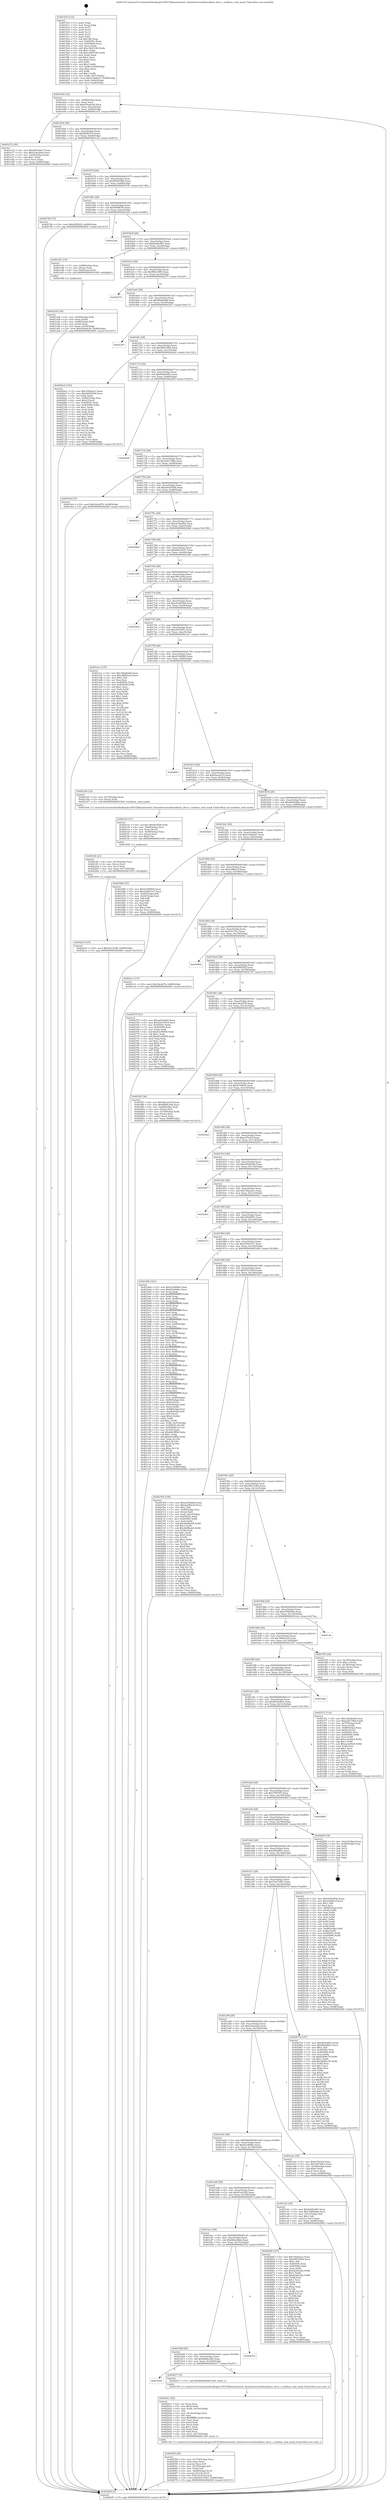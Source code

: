 digraph "0x4015c0" {
  label = "0x4015c0 (/mnt/c/Users/mathe/Desktop/tcc/POCII/binaries/extr_linuxdriversnvdimmdimm_devs.c_nvdimm_cmd_mask_Final-ollvm.out::main(0))"
  labelloc = "t"
  node[shape=record]

  Entry [label="",width=0.3,height=0.3,shape=circle,fillcolor=black,style=filled]
  "0x401634" [label="{
     0x401634 [32]\l
     | [instrs]\l
     &nbsp;&nbsp;0x401634 \<+6\>: mov -0x98(%rbp),%eax\l
     &nbsp;&nbsp;0x40163a \<+2\>: mov %eax,%ecx\l
     &nbsp;&nbsp;0x40163c \<+6\>: sub $0x816eda39,%ecx\l
     &nbsp;&nbsp;0x401642 \<+6\>: mov %eax,-0xac(%rbp)\l
     &nbsp;&nbsp;0x401648 \<+6\>: mov %ecx,-0xb0(%rbp)\l
     &nbsp;&nbsp;0x40164e \<+6\>: je 0000000000401e72 \<main+0x8b2\>\l
  }"]
  "0x401e72" [label="{
     0x401e72 [30]\l
     | [instrs]\l
     &nbsp;&nbsp;0x401e72 \<+5\>: mov $0xb601bb37,%eax\l
     &nbsp;&nbsp;0x401e77 \<+5\>: mov $0x5cde26a0,%ecx\l
     &nbsp;&nbsp;0x401e7c \<+3\>: mov -0x30(%rbp),%edx\l
     &nbsp;&nbsp;0x401e7f \<+3\>: cmp $0x1,%edx\l
     &nbsp;&nbsp;0x401e82 \<+3\>: cmovl %ecx,%eax\l
     &nbsp;&nbsp;0x401e85 \<+6\>: mov %eax,-0x98(%rbp)\l
     &nbsp;&nbsp;0x401e8b \<+5\>: jmp 00000000004029d5 \<main+0x1415\>\l
  }"]
  "0x401654" [label="{
     0x401654 [28]\l
     | [instrs]\l
     &nbsp;&nbsp;0x401654 \<+5\>: jmp 0000000000401659 \<main+0x99\>\l
     &nbsp;&nbsp;0x401659 \<+6\>: mov -0xac(%rbp),%eax\l
     &nbsp;&nbsp;0x40165f \<+5\>: sub $0x82983fc0,%eax\l
     &nbsp;&nbsp;0x401664 \<+6\>: mov %eax,-0xb4(%rbp)\l
     &nbsp;&nbsp;0x40166a \<+6\>: je 0000000000401e32 \<main+0x872\>\l
  }"]
  Exit [label="",width=0.3,height=0.3,shape=circle,fillcolor=black,style=filled,peripheries=2]
  "0x401e32" [label="{
     0x401e32\l
  }", style=dashed]
  "0x401670" [label="{
     0x401670 [28]\l
     | [instrs]\l
     &nbsp;&nbsp;0x401670 \<+5\>: jmp 0000000000401675 \<main+0xb5\>\l
     &nbsp;&nbsp;0x401675 \<+6\>: mov -0xac(%rbp),%eax\l
     &nbsp;&nbsp;0x40167b \<+5\>: sub $0x846f3008,%eax\l
     &nbsp;&nbsp;0x401680 \<+6\>: mov %eax,-0xb8(%rbp)\l
     &nbsp;&nbsp;0x401686 \<+6\>: je 0000000000402746 \<main+0x1186\>\l
  }"]
  "0x402210" [label="{
     0x402210 [15]\l
     | [instrs]\l
     &nbsp;&nbsp;0x402210 \<+10\>: movl $0x63a163f0,-0x98(%rbp)\l
     &nbsp;&nbsp;0x40221a \<+5\>: jmp 00000000004029d5 \<main+0x1415\>\l
  }"]
  "0x402746" [label="{
     0x402746 [15]\l
     | [instrs]\l
     &nbsp;&nbsp;0x402746 \<+10\>: movl $0x28852f2,-0x98(%rbp)\l
     &nbsp;&nbsp;0x402750 \<+5\>: jmp 00000000004029d5 \<main+0x1415\>\l
  }"]
  "0x40168c" [label="{
     0x40168c [28]\l
     | [instrs]\l
     &nbsp;&nbsp;0x40168c \<+5\>: jmp 0000000000401691 \<main+0xd1\>\l
     &nbsp;&nbsp;0x401691 \<+6\>: mov -0xac(%rbp),%eax\l
     &nbsp;&nbsp;0x401697 \<+5\>: sub $0x85f987f0,%eax\l
     &nbsp;&nbsp;0x40169c \<+6\>: mov %eax,-0xbc(%rbp)\l
     &nbsp;&nbsp;0x4016a2 \<+6\>: je 000000000040234d \<main+0xd8d\>\l
  }"]
  "0x4021fb" [label="{
     0x4021fb [21]\l
     | [instrs]\l
     &nbsp;&nbsp;0x4021fb \<+4\>: mov -0x70(%rbp),%rcx\l
     &nbsp;&nbsp;0x4021ff \<+3\>: mov (%rcx),%rcx\l
     &nbsp;&nbsp;0x402202 \<+3\>: mov %rcx,%rdi\l
     &nbsp;&nbsp;0x402205 \<+6\>: mov %eax,-0x174(%rbp)\l
     &nbsp;&nbsp;0x40220b \<+5\>: call 0000000000401030 \<free@plt\>\l
     | [calls]\l
     &nbsp;&nbsp;0x401030 \{1\} (unknown)\l
  }"]
  "0x40234d" [label="{
     0x40234d\l
  }", style=dashed]
  "0x4016a8" [label="{
     0x4016a8 [28]\l
     | [instrs]\l
     &nbsp;&nbsp;0x4016a8 \<+5\>: jmp 00000000004016ad \<main+0xed\>\l
     &nbsp;&nbsp;0x4016ad \<+6\>: mov -0xac(%rbp),%eax\l
     &nbsp;&nbsp;0x4016b3 \<+5\>: sub $0x8eb8cd83,%eax\l
     &nbsp;&nbsp;0x4016b8 \<+6\>: mov %eax,-0xc0(%rbp)\l
     &nbsp;&nbsp;0x4016be \<+6\>: je 0000000000401e41 \<main+0x881\>\l
  }"]
  "0x4021dc" [label="{
     0x4021dc [31]\l
     | [instrs]\l
     &nbsp;&nbsp;0x4021dc \<+10\>: movabs $0x4030d6,%rdi\l
     &nbsp;&nbsp;0x4021e6 \<+4\>: mov -0x60(%rbp),%rcx\l
     &nbsp;&nbsp;0x4021ea \<+3\>: mov %rax,(%rcx)\l
     &nbsp;&nbsp;0x4021ed \<+4\>: mov -0x60(%rbp),%rax\l
     &nbsp;&nbsp;0x4021f1 \<+3\>: mov (%rax),%rsi\l
     &nbsp;&nbsp;0x4021f4 \<+2\>: mov $0x0,%al\l
     &nbsp;&nbsp;0x4021f6 \<+5\>: call 0000000000401040 \<printf@plt\>\l
     | [calls]\l
     &nbsp;&nbsp;0x401040 \{1\} (unknown)\l
  }"]
  "0x401e41" [label="{
     0x401e41 [19]\l
     | [instrs]\l
     &nbsp;&nbsp;0x401e41 \<+7\>: mov -0x88(%rbp),%rax\l
     &nbsp;&nbsp;0x401e48 \<+3\>: mov (%rax),%rax\l
     &nbsp;&nbsp;0x401e4b \<+4\>: mov 0x8(%rax),%rdi\l
     &nbsp;&nbsp;0x401e4f \<+5\>: call 0000000000401060 \<atoi@plt\>\l
     | [calls]\l
     &nbsp;&nbsp;0x401060 \{1\} (unknown)\l
  }"]
  "0x4016c4" [label="{
     0x4016c4 [28]\l
     | [instrs]\l
     &nbsp;&nbsp;0x4016c4 \<+5\>: jmp 00000000004016c9 \<main+0x109\>\l
     &nbsp;&nbsp;0x4016c9 \<+6\>: mov -0xac(%rbp),%eax\l
     &nbsp;&nbsp;0x4016cf \<+5\>: sub $0x8f8e1080,%eax\l
     &nbsp;&nbsp;0x4016d4 \<+6\>: mov %eax,-0xc4(%rbp)\l
     &nbsp;&nbsp;0x4016da \<+6\>: je 0000000000402275 \<main+0xcb5\>\l
  }"]
  "0x402050" [label="{
     0x402050 [45]\l
     | [instrs]\l
     &nbsp;&nbsp;0x402050 \<+6\>: mov -0x170(%rbp),%ecx\l
     &nbsp;&nbsp;0x402056 \<+3\>: imul %eax,%ecx\l
     &nbsp;&nbsp;0x402059 \<+3\>: movslq %ecx,%r8\l
     &nbsp;&nbsp;0x40205c \<+4\>: mov -0x70(%rbp),%r9\l
     &nbsp;&nbsp;0x402060 \<+3\>: mov (%r9),%r9\l
     &nbsp;&nbsp;0x402063 \<+4\>: mov -0x68(%rbp),%r10\l
     &nbsp;&nbsp;0x402067 \<+3\>: movslq (%r10),%r10\l
     &nbsp;&nbsp;0x40206a \<+4\>: mov %r8,(%r9,%r10,8)\l
     &nbsp;&nbsp;0x40206e \<+10\>: movl $0x5a4739b7,-0x98(%rbp)\l
     &nbsp;&nbsp;0x402078 \<+5\>: jmp 00000000004029d5 \<main+0x1415\>\l
  }"]
  "0x402275" [label="{
     0x402275\l
  }", style=dashed]
  "0x4016e0" [label="{
     0x4016e0 [28]\l
     | [instrs]\l
     &nbsp;&nbsp;0x4016e0 \<+5\>: jmp 00000000004016e5 \<main+0x125\>\l
     &nbsp;&nbsp;0x4016e5 \<+6\>: mov -0xac(%rbp),%eax\l
     &nbsp;&nbsp;0x4016eb \<+5\>: sub $0x96da8eb8,%eax\l
     &nbsp;&nbsp;0x4016f0 \<+6\>: mov %eax,-0xc8(%rbp)\l
     &nbsp;&nbsp;0x4016f6 \<+6\>: je 00000000004023d7 \<main+0xe17\>\l
  }"]
  "0x40201c" [label="{
     0x40201c [52]\l
     | [instrs]\l
     &nbsp;&nbsp;0x40201c \<+2\>: xor %ecx,%ecx\l
     &nbsp;&nbsp;0x40201e \<+5\>: mov $0x2,%edx\l
     &nbsp;&nbsp;0x402023 \<+6\>: mov %edx,-0x16c(%rbp)\l
     &nbsp;&nbsp;0x402029 \<+1\>: cltd\l
     &nbsp;&nbsp;0x40202a \<+6\>: mov -0x16c(%rbp),%esi\l
     &nbsp;&nbsp;0x402030 \<+2\>: idiv %esi\l
     &nbsp;&nbsp;0x402032 \<+6\>: imul $0xfffffffe,%edx,%edx\l
     &nbsp;&nbsp;0x402038 \<+2\>: mov %ecx,%edi\l
     &nbsp;&nbsp;0x40203a \<+2\>: sub %edx,%edi\l
     &nbsp;&nbsp;0x40203c \<+2\>: mov %ecx,%edx\l
     &nbsp;&nbsp;0x40203e \<+3\>: sub $0x1,%edx\l
     &nbsp;&nbsp;0x402041 \<+2\>: add %edx,%edi\l
     &nbsp;&nbsp;0x402043 \<+2\>: sub %edi,%ecx\l
     &nbsp;&nbsp;0x402045 \<+6\>: mov %ecx,-0x170(%rbp)\l
     &nbsp;&nbsp;0x40204b \<+5\>: call 0000000000401160 \<next_i\>\l
     | [calls]\l
     &nbsp;&nbsp;0x401160 \{1\} (/mnt/c/Users/mathe/Desktop/tcc/POCII/binaries/extr_linuxdriversnvdimmdimm_devs.c_nvdimm_cmd_mask_Final-ollvm.out::next_i)\l
  }"]
  "0x4023d7" [label="{
     0x4023d7\l
  }", style=dashed]
  "0x4016fc" [label="{
     0x4016fc [28]\l
     | [instrs]\l
     &nbsp;&nbsp;0x4016fc \<+5\>: jmp 0000000000401701 \<main+0x141\>\l
     &nbsp;&nbsp;0x401701 \<+6\>: mov -0xac(%rbp),%eax\l
     &nbsp;&nbsp;0x401707 \<+5\>: sub $0x99f318b9,%eax\l
     &nbsp;&nbsp;0x40170c \<+6\>: mov %eax,-0xcc(%rbp)\l
     &nbsp;&nbsp;0x401712 \<+6\>: je 00000000004026e2 \<main+0x1122\>\l
  }"]
  "0x401b24" [label="{
     0x401b24\l
  }", style=dashed]
  "0x4026e2" [label="{
     0x4026e2 [100]\l
     | [instrs]\l
     &nbsp;&nbsp;0x4026e2 \<+5\>: mov $0x1942eac3,%eax\l
     &nbsp;&nbsp;0x4026e7 \<+5\>: mov $0x846f3008,%ecx\l
     &nbsp;&nbsp;0x4026ec \<+2\>: xor %edx,%edx\l
     &nbsp;&nbsp;0x4026ee \<+7\>: mov -0x90(%rbp),%rsi\l
     &nbsp;&nbsp;0x4026f5 \<+6\>: movl $0x0,(%rsi)\l
     &nbsp;&nbsp;0x4026fb \<+7\>: mov 0x40505c,%edi\l
     &nbsp;&nbsp;0x402702 \<+8\>: mov 0x405060,%r8d\l
     &nbsp;&nbsp;0x40270a \<+3\>: sub $0x1,%edx\l
     &nbsp;&nbsp;0x40270d \<+3\>: mov %edi,%r9d\l
     &nbsp;&nbsp;0x402710 \<+3\>: add %edx,%r9d\l
     &nbsp;&nbsp;0x402713 \<+4\>: imul %r9d,%edi\l
     &nbsp;&nbsp;0x402717 \<+3\>: and $0x1,%edi\l
     &nbsp;&nbsp;0x40271a \<+3\>: cmp $0x0,%edi\l
     &nbsp;&nbsp;0x40271d \<+4\>: sete %r10b\l
     &nbsp;&nbsp;0x402721 \<+4\>: cmp $0xa,%r8d\l
     &nbsp;&nbsp;0x402725 \<+4\>: setl %r11b\l
     &nbsp;&nbsp;0x402729 \<+3\>: mov %r10b,%bl\l
     &nbsp;&nbsp;0x40272c \<+3\>: and %r11b,%bl\l
     &nbsp;&nbsp;0x40272f \<+3\>: xor %r11b,%r10b\l
     &nbsp;&nbsp;0x402732 \<+3\>: or %r10b,%bl\l
     &nbsp;&nbsp;0x402735 \<+3\>: test $0x1,%bl\l
     &nbsp;&nbsp;0x402738 \<+3\>: cmovne %ecx,%eax\l
     &nbsp;&nbsp;0x40273b \<+6\>: mov %eax,-0x98(%rbp)\l
     &nbsp;&nbsp;0x402741 \<+5\>: jmp 00000000004029d5 \<main+0x1415\>\l
  }"]
  "0x401718" [label="{
     0x401718 [28]\l
     | [instrs]\l
     &nbsp;&nbsp;0x401718 \<+5\>: jmp 000000000040171d \<main+0x15d\>\l
     &nbsp;&nbsp;0x40171d \<+6\>: mov -0xac(%rbp),%eax\l
     &nbsp;&nbsp;0x401723 \<+5\>: sub $0x9ba0e99c,%eax\l
     &nbsp;&nbsp;0x401728 \<+6\>: mov %eax,-0xd0(%rbp)\l
     &nbsp;&nbsp;0x40172e \<+6\>: je 00000000004024f4 \<main+0xf34\>\l
  }"]
  "0x402017" [label="{
     0x402017 [5]\l
     | [instrs]\l
     &nbsp;&nbsp;0x402017 \<+5\>: call 0000000000401160 \<next_i\>\l
     | [calls]\l
     &nbsp;&nbsp;0x401160 \{1\} (/mnt/c/Users/mathe/Desktop/tcc/POCII/binaries/extr_linuxdriversnvdimmdimm_devs.c_nvdimm_cmd_mask_Final-ollvm.out::next_i)\l
  }"]
  "0x4024f4" [label="{
     0x4024f4\l
  }", style=dashed]
  "0x401734" [label="{
     0x401734 [28]\l
     | [instrs]\l
     &nbsp;&nbsp;0x401734 \<+5\>: jmp 0000000000401739 \<main+0x179\>\l
     &nbsp;&nbsp;0x401739 \<+6\>: mov -0xac(%rbp),%eax\l
     &nbsp;&nbsp;0x40173f \<+5\>: sub $0xa26179bb,%eax\l
     &nbsp;&nbsp;0x401744 \<+6\>: mov %eax,-0xd4(%rbp)\l
     &nbsp;&nbsp;0x40174a \<+6\>: je 0000000000401fe4 \<main+0xa24\>\l
  }"]
  "0x401b08" [label="{
     0x401b08 [28]\l
     | [instrs]\l
     &nbsp;&nbsp;0x401b08 \<+5\>: jmp 0000000000401b0d \<main+0x54d\>\l
     &nbsp;&nbsp;0x401b0d \<+6\>: mov -0xac(%rbp),%eax\l
     &nbsp;&nbsp;0x401b13 \<+5\>: sub $0x68d6c2dd,%eax\l
     &nbsp;&nbsp;0x401b18 \<+6\>: mov %eax,-0x160(%rbp)\l
     &nbsp;&nbsp;0x401b1e \<+6\>: je 0000000000402017 \<main+0xa57\>\l
  }"]
  "0x401fe4" [label="{
     0x401fe4 [15]\l
     | [instrs]\l
     &nbsp;&nbsp;0x401fe4 \<+10\>: movl $0x3de2d7b,-0x98(%rbp)\l
     &nbsp;&nbsp;0x401fee \<+5\>: jmp 00000000004029d5 \<main+0x1415\>\l
  }"]
  "0x401750" [label="{
     0x401750 [28]\l
     | [instrs]\l
     &nbsp;&nbsp;0x401750 \<+5\>: jmp 0000000000401755 \<main+0x195\>\l
     &nbsp;&nbsp;0x401755 \<+6\>: mov -0xac(%rbp),%eax\l
     &nbsp;&nbsp;0x40175b \<+5\>: sub $0xa4d455b8,%eax\l
     &nbsp;&nbsp;0x401760 \<+6\>: mov %eax,-0xd8(%rbp)\l
     &nbsp;&nbsp;0x401766 \<+6\>: je 000000000040221f \<main+0xc5f\>\l
  }"]
  "0x402552" [label="{
     0x402552\l
  }", style=dashed]
  "0x40221f" [label="{
     0x40221f\l
  }", style=dashed]
  "0x40176c" [label="{
     0x40176c [28]\l
     | [instrs]\l
     &nbsp;&nbsp;0x40176c \<+5\>: jmp 0000000000401771 \<main+0x1b1\>\l
     &nbsp;&nbsp;0x401771 \<+6\>: mov -0xac(%rbp),%eax\l
     &nbsp;&nbsp;0x401777 \<+5\>: sub $0xae54a66d,%eax\l
     &nbsp;&nbsp;0x40177c \<+6\>: mov %eax,-0xdc(%rbp)\l
     &nbsp;&nbsp;0x401782 \<+6\>: je 00000000004029bd \<main+0x13fd\>\l
  }"]
  "0x401aec" [label="{
     0x401aec [28]\l
     | [instrs]\l
     &nbsp;&nbsp;0x401aec \<+5\>: jmp 0000000000401af1 \<main+0x531\>\l
     &nbsp;&nbsp;0x401af1 \<+6\>: mov -0xac(%rbp),%eax\l
     &nbsp;&nbsp;0x401af7 \<+5\>: sub $0x66be49ad,%eax\l
     &nbsp;&nbsp;0x401afc \<+6\>: mov %eax,-0x15c(%rbp)\l
     &nbsp;&nbsp;0x401b02 \<+6\>: je 0000000000402552 \<main+0xf92\>\l
  }"]
  "0x4029bd" [label="{
     0x4029bd\l
  }", style=dashed]
  "0x401788" [label="{
     0x401788 [28]\l
     | [instrs]\l
     &nbsp;&nbsp;0x401788 \<+5\>: jmp 000000000040178d \<main+0x1cd\>\l
     &nbsp;&nbsp;0x40178d \<+6\>: mov -0xac(%rbp),%eax\l
     &nbsp;&nbsp;0x401793 \<+5\>: sub $0xb601bb37,%eax\l
     &nbsp;&nbsp;0x401798 \<+6\>: mov %eax,-0xe0(%rbp)\l
     &nbsp;&nbsp;0x40179e \<+6\>: je 0000000000401e90 \<main+0x8d0\>\l
  }"]
  "0x40264f" [label="{
     0x40264f [147]\l
     | [instrs]\l
     &nbsp;&nbsp;0x40264f \<+5\>: mov $0x1942eac3,%eax\l
     &nbsp;&nbsp;0x402654 \<+5\>: mov $0x99f318b9,%ecx\l
     &nbsp;&nbsp;0x402659 \<+2\>: mov $0x1,%dl\l
     &nbsp;&nbsp;0x40265b \<+7\>: mov 0x40505c,%esi\l
     &nbsp;&nbsp;0x402662 \<+7\>: mov 0x405060,%edi\l
     &nbsp;&nbsp;0x402669 \<+3\>: mov %esi,%r8d\l
     &nbsp;&nbsp;0x40266c \<+7\>: add $0xb228a3be,%r8d\l
     &nbsp;&nbsp;0x402673 \<+4\>: sub $0x1,%r8d\l
     &nbsp;&nbsp;0x402677 \<+7\>: sub $0xb228a3be,%r8d\l
     &nbsp;&nbsp;0x40267e \<+4\>: imul %r8d,%esi\l
     &nbsp;&nbsp;0x402682 \<+3\>: and $0x1,%esi\l
     &nbsp;&nbsp;0x402685 \<+3\>: cmp $0x0,%esi\l
     &nbsp;&nbsp;0x402688 \<+4\>: sete %r9b\l
     &nbsp;&nbsp;0x40268c \<+3\>: cmp $0xa,%edi\l
     &nbsp;&nbsp;0x40268f \<+4\>: setl %r10b\l
     &nbsp;&nbsp;0x402693 \<+3\>: mov %r9b,%r11b\l
     &nbsp;&nbsp;0x402696 \<+4\>: xor $0xff,%r11b\l
     &nbsp;&nbsp;0x40269a \<+3\>: mov %r10b,%bl\l
     &nbsp;&nbsp;0x40269d \<+3\>: xor $0xff,%bl\l
     &nbsp;&nbsp;0x4026a0 \<+3\>: xor $0x0,%dl\l
     &nbsp;&nbsp;0x4026a3 \<+3\>: mov %r11b,%r14b\l
     &nbsp;&nbsp;0x4026a6 \<+4\>: and $0x0,%r14b\l
     &nbsp;&nbsp;0x4026aa \<+3\>: and %dl,%r9b\l
     &nbsp;&nbsp;0x4026ad \<+3\>: mov %bl,%r15b\l
     &nbsp;&nbsp;0x4026b0 \<+4\>: and $0x0,%r15b\l
     &nbsp;&nbsp;0x4026b4 \<+3\>: and %dl,%r10b\l
     &nbsp;&nbsp;0x4026b7 \<+3\>: or %r9b,%r14b\l
     &nbsp;&nbsp;0x4026ba \<+3\>: or %r10b,%r15b\l
     &nbsp;&nbsp;0x4026bd \<+3\>: xor %r15b,%r14b\l
     &nbsp;&nbsp;0x4026c0 \<+3\>: or %bl,%r11b\l
     &nbsp;&nbsp;0x4026c3 \<+4\>: xor $0xff,%r11b\l
     &nbsp;&nbsp;0x4026c7 \<+3\>: or $0x0,%dl\l
     &nbsp;&nbsp;0x4026ca \<+3\>: and %dl,%r11b\l
     &nbsp;&nbsp;0x4026cd \<+3\>: or %r11b,%r14b\l
     &nbsp;&nbsp;0x4026d0 \<+4\>: test $0x1,%r14b\l
     &nbsp;&nbsp;0x4026d4 \<+3\>: cmovne %ecx,%eax\l
     &nbsp;&nbsp;0x4026d7 \<+6\>: mov %eax,-0x98(%rbp)\l
     &nbsp;&nbsp;0x4026dd \<+5\>: jmp 00000000004029d5 \<main+0x1415\>\l
  }"]
  "0x401e90" [label="{
     0x401e90\l
  }", style=dashed]
  "0x4017a4" [label="{
     0x4017a4 [28]\l
     | [instrs]\l
     &nbsp;&nbsp;0x4017a4 \<+5\>: jmp 00000000004017a9 \<main+0x1e9\>\l
     &nbsp;&nbsp;0x4017a9 \<+6\>: mov -0xac(%rbp),%eax\l
     &nbsp;&nbsp;0x4017af \<+5\>: sub $0xc9912e9a,%eax\l
     &nbsp;&nbsp;0x4017b4 \<+6\>: mov %eax,-0xe4(%rbp)\l
     &nbsp;&nbsp;0x4017ba \<+6\>: je 000000000040233e \<main+0xd7e\>\l
  }"]
  "0x401f72" [label="{
     0x401f72 [114]\l
     | [instrs]\l
     &nbsp;&nbsp;0x401f72 \<+5\>: mov $0x1822be66,%ecx\l
     &nbsp;&nbsp;0x401f77 \<+5\>: mov $0xa26179bb,%edx\l
     &nbsp;&nbsp;0x401f7c \<+4\>: mov -0x70(%rbp),%rdi\l
     &nbsp;&nbsp;0x401f80 \<+3\>: mov %rax,(%rdi)\l
     &nbsp;&nbsp;0x401f83 \<+4\>: mov -0x68(%rbp),%rax\l
     &nbsp;&nbsp;0x401f87 \<+6\>: movl $0x0,(%rax)\l
     &nbsp;&nbsp;0x401f8d \<+7\>: mov 0x40505c,%esi\l
     &nbsp;&nbsp;0x401f94 \<+8\>: mov 0x405060,%r8d\l
     &nbsp;&nbsp;0x401f9c \<+3\>: mov %esi,%r9d\l
     &nbsp;&nbsp;0x401f9f \<+7\>: add $0xea3a56e9,%r9d\l
     &nbsp;&nbsp;0x401fa6 \<+4\>: sub $0x1,%r9d\l
     &nbsp;&nbsp;0x401faa \<+7\>: sub $0xea3a56e9,%r9d\l
     &nbsp;&nbsp;0x401fb1 \<+4\>: imul %r9d,%esi\l
     &nbsp;&nbsp;0x401fb5 \<+3\>: and $0x1,%esi\l
     &nbsp;&nbsp;0x401fb8 \<+3\>: cmp $0x0,%esi\l
     &nbsp;&nbsp;0x401fbb \<+4\>: sete %r10b\l
     &nbsp;&nbsp;0x401fbf \<+4\>: cmp $0xa,%r8d\l
     &nbsp;&nbsp;0x401fc3 \<+4\>: setl %r11b\l
     &nbsp;&nbsp;0x401fc7 \<+3\>: mov %r10b,%bl\l
     &nbsp;&nbsp;0x401fca \<+3\>: and %r11b,%bl\l
     &nbsp;&nbsp;0x401fcd \<+3\>: xor %r11b,%r10b\l
     &nbsp;&nbsp;0x401fd0 \<+3\>: or %r10b,%bl\l
     &nbsp;&nbsp;0x401fd3 \<+3\>: test $0x1,%bl\l
     &nbsp;&nbsp;0x401fd6 \<+3\>: cmovne %edx,%ecx\l
     &nbsp;&nbsp;0x401fd9 \<+6\>: mov %ecx,-0x98(%rbp)\l
     &nbsp;&nbsp;0x401fdf \<+5\>: jmp 00000000004029d5 \<main+0x1415\>\l
  }"]
  "0x40233e" [label="{
     0x40233e\l
  }", style=dashed]
  "0x4017c0" [label="{
     0x4017c0 [28]\l
     | [instrs]\l
     &nbsp;&nbsp;0x4017c0 \<+5\>: jmp 00000000004017c5 \<main+0x205\>\l
     &nbsp;&nbsp;0x4017c5 \<+6\>: mov -0xac(%rbp),%eax\l
     &nbsp;&nbsp;0x4017cb \<+5\>: sub $0xcb2dd56d,%eax\l
     &nbsp;&nbsp;0x4017d0 \<+6\>: mov %eax,-0xe8(%rbp)\l
     &nbsp;&nbsp;0x4017d6 \<+6\>: je 000000000040246a \<main+0xeaa\>\l
  }"]
  "0x401e54" [label="{
     0x401e54 [30]\l
     | [instrs]\l
     &nbsp;&nbsp;0x401e54 \<+4\>: mov -0x80(%rbp),%rdi\l
     &nbsp;&nbsp;0x401e58 \<+2\>: mov %eax,(%rdi)\l
     &nbsp;&nbsp;0x401e5a \<+4\>: mov -0x80(%rbp),%rdi\l
     &nbsp;&nbsp;0x401e5e \<+2\>: mov (%rdi),%eax\l
     &nbsp;&nbsp;0x401e60 \<+3\>: mov %eax,-0x30(%rbp)\l
     &nbsp;&nbsp;0x401e63 \<+10\>: movl $0x816eda39,-0x98(%rbp)\l
     &nbsp;&nbsp;0x401e6d \<+5\>: jmp 00000000004029d5 \<main+0x1415\>\l
  }"]
  "0x40246a" [label="{
     0x40246a\l
  }", style=dashed]
  "0x4017dc" [label="{
     0x4017dc [28]\l
     | [instrs]\l
     &nbsp;&nbsp;0x4017dc \<+5\>: jmp 00000000004017e1 \<main+0x221\>\l
     &nbsp;&nbsp;0x4017e1 \<+6\>: mov -0xac(%rbp),%eax\l
     &nbsp;&nbsp;0x4017e7 \<+5\>: sub $0xcfd72601,%eax\l
     &nbsp;&nbsp;0x4017ec \<+6\>: mov %eax,-0xec(%rbp)\l
     &nbsp;&nbsp;0x4017f2 \<+6\>: je 0000000000401ecc \<main+0x90c\>\l
  }"]
  "0x401ad0" [label="{
     0x401ad0 [28]\l
     | [instrs]\l
     &nbsp;&nbsp;0x401ad0 \<+5\>: jmp 0000000000401ad5 \<main+0x515\>\l
     &nbsp;&nbsp;0x401ad5 \<+6\>: mov -0xac(%rbp),%eax\l
     &nbsp;&nbsp;0x401adb \<+5\>: sub $0x63a163f0,%eax\l
     &nbsp;&nbsp;0x401ae0 \<+6\>: mov %eax,-0x158(%rbp)\l
     &nbsp;&nbsp;0x401ae6 \<+6\>: je 000000000040264f \<main+0x108f\>\l
  }"]
  "0x401ecc" [label="{
     0x401ecc [137]\l
     | [instrs]\l
     &nbsp;&nbsp;0x401ecc \<+5\>: mov $0x1822be66,%eax\l
     &nbsp;&nbsp;0x401ed1 \<+5\>: mov $0x3d8d3ce4,%ecx\l
     &nbsp;&nbsp;0x401ed6 \<+2\>: mov $0x1,%dl\l
     &nbsp;&nbsp;0x401ed8 \<+2\>: xor %esi,%esi\l
     &nbsp;&nbsp;0x401eda \<+7\>: mov 0x40505c,%edi\l
     &nbsp;&nbsp;0x401ee1 \<+8\>: mov 0x405060,%r8d\l
     &nbsp;&nbsp;0x401ee9 \<+3\>: sub $0x1,%esi\l
     &nbsp;&nbsp;0x401eec \<+3\>: mov %edi,%r9d\l
     &nbsp;&nbsp;0x401eef \<+3\>: add %esi,%r9d\l
     &nbsp;&nbsp;0x401ef2 \<+4\>: imul %r9d,%edi\l
     &nbsp;&nbsp;0x401ef6 \<+3\>: and $0x1,%edi\l
     &nbsp;&nbsp;0x401ef9 \<+3\>: cmp $0x0,%edi\l
     &nbsp;&nbsp;0x401efc \<+4\>: sete %r10b\l
     &nbsp;&nbsp;0x401f00 \<+4\>: cmp $0xa,%r8d\l
     &nbsp;&nbsp;0x401f04 \<+4\>: setl %r11b\l
     &nbsp;&nbsp;0x401f08 \<+3\>: mov %r10b,%bl\l
     &nbsp;&nbsp;0x401f0b \<+3\>: xor $0xff,%bl\l
     &nbsp;&nbsp;0x401f0e \<+3\>: mov %r11b,%r14b\l
     &nbsp;&nbsp;0x401f11 \<+4\>: xor $0xff,%r14b\l
     &nbsp;&nbsp;0x401f15 \<+3\>: xor $0x0,%dl\l
     &nbsp;&nbsp;0x401f18 \<+3\>: mov %bl,%r15b\l
     &nbsp;&nbsp;0x401f1b \<+4\>: and $0x0,%r15b\l
     &nbsp;&nbsp;0x401f1f \<+3\>: and %dl,%r10b\l
     &nbsp;&nbsp;0x401f22 \<+3\>: mov %r14b,%r12b\l
     &nbsp;&nbsp;0x401f25 \<+4\>: and $0x0,%r12b\l
     &nbsp;&nbsp;0x401f29 \<+3\>: and %dl,%r11b\l
     &nbsp;&nbsp;0x401f2c \<+3\>: or %r10b,%r15b\l
     &nbsp;&nbsp;0x401f2f \<+3\>: or %r11b,%r12b\l
     &nbsp;&nbsp;0x401f32 \<+3\>: xor %r12b,%r15b\l
     &nbsp;&nbsp;0x401f35 \<+3\>: or %r14b,%bl\l
     &nbsp;&nbsp;0x401f38 \<+3\>: xor $0xff,%bl\l
     &nbsp;&nbsp;0x401f3b \<+3\>: or $0x0,%dl\l
     &nbsp;&nbsp;0x401f3e \<+2\>: and %dl,%bl\l
     &nbsp;&nbsp;0x401f40 \<+3\>: or %bl,%r15b\l
     &nbsp;&nbsp;0x401f43 \<+4\>: test $0x1,%r15b\l
     &nbsp;&nbsp;0x401f47 \<+3\>: cmovne %ecx,%eax\l
     &nbsp;&nbsp;0x401f4a \<+6\>: mov %eax,-0x98(%rbp)\l
     &nbsp;&nbsp;0x401f50 \<+5\>: jmp 00000000004029d5 \<main+0x1415\>\l
  }"]
  "0x4017f8" [label="{
     0x4017f8 [28]\l
     | [instrs]\l
     &nbsp;&nbsp;0x4017f8 \<+5\>: jmp 00000000004017fd \<main+0x23d\>\l
     &nbsp;&nbsp;0x4017fd \<+6\>: mov -0xac(%rbp),%eax\l
     &nbsp;&nbsp;0x401803 \<+5\>: sub $0xd148f406,%eax\l
     &nbsp;&nbsp;0x401808 \<+6\>: mov %eax,-0xf0(%rbp)\l
     &nbsp;&nbsp;0x40180e \<+6\>: je 0000000000402861 \<main+0x12a1\>\l
  }"]
  "0x401cdc" [label="{
     0x401cdc [30]\l
     | [instrs]\l
     &nbsp;&nbsp;0x401cdc \<+5\>: mov $0x8eb8cd83,%eax\l
     &nbsp;&nbsp;0x401ce1 \<+5\>: mov $0x339826e6,%ecx\l
     &nbsp;&nbsp;0x401ce6 \<+3\>: mov -0x31(%rbp),%dl\l
     &nbsp;&nbsp;0x401ce9 \<+3\>: test $0x1,%dl\l
     &nbsp;&nbsp;0x401cec \<+3\>: cmovne %ecx,%eax\l
     &nbsp;&nbsp;0x401cef \<+6\>: mov %eax,-0x98(%rbp)\l
     &nbsp;&nbsp;0x401cf5 \<+5\>: jmp 00000000004029d5 \<main+0x1415\>\l
  }"]
  "0x402861" [label="{
     0x402861\l
  }", style=dashed]
  "0x401814" [label="{
     0x401814 [28]\l
     | [instrs]\l
     &nbsp;&nbsp;0x401814 \<+5\>: jmp 0000000000401819 \<main+0x259\>\l
     &nbsp;&nbsp;0x401819 \<+6\>: mov -0xac(%rbp),%eax\l
     &nbsp;&nbsp;0x40181f \<+5\>: sub $0xd2ea2e7d,%eax\l
     &nbsp;&nbsp;0x401824 \<+6\>: mov %eax,-0xf4(%rbp)\l
     &nbsp;&nbsp;0x40182a \<+6\>: je 00000000004021d0 \<main+0xc10\>\l
  }"]
  "0x401ab4" [label="{
     0x401ab4 [28]\l
     | [instrs]\l
     &nbsp;&nbsp;0x401ab4 \<+5\>: jmp 0000000000401ab9 \<main+0x4f9\>\l
     &nbsp;&nbsp;0x401ab9 \<+6\>: mov -0xac(%rbp),%eax\l
     &nbsp;&nbsp;0x401abf \<+5\>: sub $0x62c8066c,%eax\l
     &nbsp;&nbsp;0x401ac4 \<+6\>: mov %eax,-0x154(%rbp)\l
     &nbsp;&nbsp;0x401aca \<+6\>: je 0000000000401cdc \<main+0x71c\>\l
  }"]
  "0x4021d0" [label="{
     0x4021d0 [12]\l
     | [instrs]\l
     &nbsp;&nbsp;0x4021d0 \<+4\>: mov -0x70(%rbp),%rax\l
     &nbsp;&nbsp;0x4021d4 \<+3\>: mov (%rax),%rdi\l
     &nbsp;&nbsp;0x4021d7 \<+5\>: call 00000000004015a0 \<nvdimm_cmd_mask\>\l
     | [calls]\l
     &nbsp;&nbsp;0x4015a0 \{1\} (/mnt/c/Users/mathe/Desktop/tcc/POCII/binaries/extr_linuxdriversnvdimmdimm_devs.c_nvdimm_cmd_mask_Final-ollvm.out::nvdimm_cmd_mask)\l
  }"]
  "0x401830" [label="{
     0x401830 [28]\l
     | [instrs]\l
     &nbsp;&nbsp;0x401830 \<+5\>: jmp 0000000000401835 \<main+0x275\>\l
     &nbsp;&nbsp;0x401835 \<+6\>: mov -0xac(%rbp),%eax\l
     &nbsp;&nbsp;0x40183b \<+5\>: sub $0xd6d524da,%eax\l
     &nbsp;&nbsp;0x401840 \<+6\>: mov %eax,-0xf8(%rbp)\l
     &nbsp;&nbsp;0x401846 \<+6\>: je 00000000004025a8 \<main+0xfe8\>\l
  }"]
  "0x401eae" [label="{
     0x401eae [30]\l
     | [instrs]\l
     &nbsp;&nbsp;0x401eae \<+5\>: mov $0xea7bc02,%eax\l
     &nbsp;&nbsp;0x401eb3 \<+5\>: mov $0xcfd72601,%ecx\l
     &nbsp;&nbsp;0x401eb8 \<+3\>: mov -0x30(%rbp),%edx\l
     &nbsp;&nbsp;0x401ebb \<+3\>: cmp $0x0,%edx\l
     &nbsp;&nbsp;0x401ebe \<+3\>: cmove %ecx,%eax\l
     &nbsp;&nbsp;0x401ec1 \<+6\>: mov %eax,-0x98(%rbp)\l
     &nbsp;&nbsp;0x401ec7 \<+5\>: jmp 00000000004029d5 \<main+0x1415\>\l
  }"]
  "0x4025a8" [label="{
     0x4025a8\l
  }", style=dashed]
  "0x40184c" [label="{
     0x40184c [28]\l
     | [instrs]\l
     &nbsp;&nbsp;0x40184c \<+5\>: jmp 0000000000401851 \<main+0x291\>\l
     &nbsp;&nbsp;0x401851 \<+6\>: mov -0xac(%rbp),%eax\l
     &nbsp;&nbsp;0x401857 \<+5\>: sub $0xe1ba8a27,%eax\l
     &nbsp;&nbsp;0x40185c \<+6\>: mov %eax,-0xfc(%rbp)\l
     &nbsp;&nbsp;0x401862 \<+6\>: je 0000000000401b66 \<main+0x5a6\>\l
  }"]
  "0x401a98" [label="{
     0x401a98 [28]\l
     | [instrs]\l
     &nbsp;&nbsp;0x401a98 \<+5\>: jmp 0000000000401a9d \<main+0x4dd\>\l
     &nbsp;&nbsp;0x401a9d \<+6\>: mov -0xac(%rbp),%eax\l
     &nbsp;&nbsp;0x401aa3 \<+5\>: sub $0x5cde26a0,%eax\l
     &nbsp;&nbsp;0x401aa8 \<+6\>: mov %eax,-0x150(%rbp)\l
     &nbsp;&nbsp;0x401aae \<+6\>: je 0000000000401eae \<main+0x8ee\>\l
  }"]
  "0x401b66" [label="{
     0x401b66 [53]\l
     | [instrs]\l
     &nbsp;&nbsp;0x401b66 \<+5\>: mov $0xd148f406,%eax\l
     &nbsp;&nbsp;0x401b6b \<+5\>: mov $0x236631e7,%ecx\l
     &nbsp;&nbsp;0x401b70 \<+6\>: mov -0x92(%rbp),%dl\l
     &nbsp;&nbsp;0x401b76 \<+7\>: mov -0x91(%rbp),%sil\l
     &nbsp;&nbsp;0x401b7d \<+3\>: mov %dl,%dil\l
     &nbsp;&nbsp;0x401b80 \<+3\>: and %sil,%dil\l
     &nbsp;&nbsp;0x401b83 \<+3\>: xor %sil,%dl\l
     &nbsp;&nbsp;0x401b86 \<+3\>: or %dl,%dil\l
     &nbsp;&nbsp;0x401b89 \<+4\>: test $0x1,%dil\l
     &nbsp;&nbsp;0x401b8d \<+3\>: cmovne %ecx,%eax\l
     &nbsp;&nbsp;0x401b90 \<+6\>: mov %eax,-0x98(%rbp)\l
     &nbsp;&nbsp;0x401b96 \<+5\>: jmp 00000000004029d5 \<main+0x1415\>\l
  }"]
  "0x401868" [label="{
     0x401868 [28]\l
     | [instrs]\l
     &nbsp;&nbsp;0x401868 \<+5\>: jmp 000000000040186d \<main+0x2ad\>\l
     &nbsp;&nbsp;0x40186d \<+6\>: mov -0xac(%rbp),%eax\l
     &nbsp;&nbsp;0x401873 \<+5\>: sub $0xee9b0ccf,%eax\l
     &nbsp;&nbsp;0x401878 \<+6\>: mov %eax,-0x100(%rbp)\l
     &nbsp;&nbsp;0x40187e \<+6\>: je 00000000004021c1 \<main+0xc01\>\l
  }"]
  "0x4029d5" [label="{
     0x4029d5 [5]\l
     | [instrs]\l
     &nbsp;&nbsp;0x4029d5 \<+5\>: jmp 0000000000401634 \<main+0x74\>\l
  }"]
  "0x4015c0" [label="{
     0x4015c0 [116]\l
     | [instrs]\l
     &nbsp;&nbsp;0x4015c0 \<+1\>: push %rbp\l
     &nbsp;&nbsp;0x4015c1 \<+3\>: mov %rsp,%rbp\l
     &nbsp;&nbsp;0x4015c4 \<+2\>: push %r15\l
     &nbsp;&nbsp;0x4015c6 \<+2\>: push %r14\l
     &nbsp;&nbsp;0x4015c8 \<+2\>: push %r13\l
     &nbsp;&nbsp;0x4015ca \<+2\>: push %r12\l
     &nbsp;&nbsp;0x4015cc \<+1\>: push %rbx\l
     &nbsp;&nbsp;0x4015cd \<+7\>: sub $0x168,%rsp\l
     &nbsp;&nbsp;0x4015d4 \<+7\>: mov 0x40505c,%eax\l
     &nbsp;&nbsp;0x4015db \<+7\>: mov 0x405060,%ecx\l
     &nbsp;&nbsp;0x4015e2 \<+2\>: mov %eax,%edx\l
     &nbsp;&nbsp;0x4015e4 \<+6\>: add $0xc36d3184,%edx\l
     &nbsp;&nbsp;0x4015ea \<+3\>: sub $0x1,%edx\l
     &nbsp;&nbsp;0x4015ed \<+6\>: sub $0xc36d3184,%edx\l
     &nbsp;&nbsp;0x4015f3 \<+3\>: imul %edx,%eax\l
     &nbsp;&nbsp;0x4015f6 \<+3\>: and $0x1,%eax\l
     &nbsp;&nbsp;0x4015f9 \<+3\>: cmp $0x0,%eax\l
     &nbsp;&nbsp;0x4015fc \<+4\>: sete %r8b\l
     &nbsp;&nbsp;0x401600 \<+4\>: and $0x1,%r8b\l
     &nbsp;&nbsp;0x401604 \<+7\>: mov %r8b,-0x92(%rbp)\l
     &nbsp;&nbsp;0x40160b \<+3\>: cmp $0xa,%ecx\l
     &nbsp;&nbsp;0x40160e \<+4\>: setl %r8b\l
     &nbsp;&nbsp;0x401612 \<+4\>: and $0x1,%r8b\l
     &nbsp;&nbsp;0x401616 \<+7\>: mov %r8b,-0x91(%rbp)\l
     &nbsp;&nbsp;0x40161d \<+10\>: movl $0xe1ba8a27,-0x98(%rbp)\l
     &nbsp;&nbsp;0x401627 \<+6\>: mov %edi,-0x9c(%rbp)\l
     &nbsp;&nbsp;0x40162d \<+7\>: mov %rsi,-0xa8(%rbp)\l
  }"]
  "0x40207d" [label="{
     0x40207d [147]\l
     | [instrs]\l
     &nbsp;&nbsp;0x40207d \<+5\>: mov $0x4652d83e,%eax\l
     &nbsp;&nbsp;0x402082 \<+5\>: mov $0x4b9af941,%ecx\l
     &nbsp;&nbsp;0x402087 \<+2\>: mov $0x1,%dl\l
     &nbsp;&nbsp;0x402089 \<+7\>: mov 0x40505c,%esi\l
     &nbsp;&nbsp;0x402090 \<+7\>: mov 0x405060,%edi\l
     &nbsp;&nbsp;0x402097 \<+3\>: mov %esi,%r8d\l
     &nbsp;&nbsp;0x40209a \<+7\>: sub $0x92f94c79,%r8d\l
     &nbsp;&nbsp;0x4020a1 \<+4\>: sub $0x1,%r8d\l
     &nbsp;&nbsp;0x4020a5 \<+7\>: add $0x92f94c79,%r8d\l
     &nbsp;&nbsp;0x4020ac \<+4\>: imul %r8d,%esi\l
     &nbsp;&nbsp;0x4020b0 \<+3\>: and $0x1,%esi\l
     &nbsp;&nbsp;0x4020b3 \<+3\>: cmp $0x0,%esi\l
     &nbsp;&nbsp;0x4020b6 \<+4\>: sete %r9b\l
     &nbsp;&nbsp;0x4020ba \<+3\>: cmp $0xa,%edi\l
     &nbsp;&nbsp;0x4020bd \<+4\>: setl %r10b\l
     &nbsp;&nbsp;0x4020c1 \<+3\>: mov %r9b,%r11b\l
     &nbsp;&nbsp;0x4020c4 \<+4\>: xor $0xff,%r11b\l
     &nbsp;&nbsp;0x4020c8 \<+3\>: mov %r10b,%bl\l
     &nbsp;&nbsp;0x4020cb \<+3\>: xor $0xff,%bl\l
     &nbsp;&nbsp;0x4020ce \<+3\>: xor $0x0,%dl\l
     &nbsp;&nbsp;0x4020d1 \<+3\>: mov %r11b,%r14b\l
     &nbsp;&nbsp;0x4020d4 \<+4\>: and $0x0,%r14b\l
     &nbsp;&nbsp;0x4020d8 \<+3\>: and %dl,%r9b\l
     &nbsp;&nbsp;0x4020db \<+3\>: mov %bl,%r15b\l
     &nbsp;&nbsp;0x4020de \<+4\>: and $0x0,%r15b\l
     &nbsp;&nbsp;0x4020e2 \<+3\>: and %dl,%r10b\l
     &nbsp;&nbsp;0x4020e5 \<+3\>: or %r9b,%r14b\l
     &nbsp;&nbsp;0x4020e8 \<+3\>: or %r10b,%r15b\l
     &nbsp;&nbsp;0x4020eb \<+3\>: xor %r15b,%r14b\l
     &nbsp;&nbsp;0x4020ee \<+3\>: or %bl,%r11b\l
     &nbsp;&nbsp;0x4020f1 \<+4\>: xor $0xff,%r11b\l
     &nbsp;&nbsp;0x4020f5 \<+3\>: or $0x0,%dl\l
     &nbsp;&nbsp;0x4020f8 \<+3\>: and %dl,%r11b\l
     &nbsp;&nbsp;0x4020fb \<+3\>: or %r11b,%r14b\l
     &nbsp;&nbsp;0x4020fe \<+4\>: test $0x1,%r14b\l
     &nbsp;&nbsp;0x402102 \<+3\>: cmovne %ecx,%eax\l
     &nbsp;&nbsp;0x402105 \<+6\>: mov %eax,-0x98(%rbp)\l
     &nbsp;&nbsp;0x40210b \<+5\>: jmp 00000000004029d5 \<main+0x1415\>\l
  }"]
  "0x4021c1" [label="{
     0x4021c1 [15]\l
     | [instrs]\l
     &nbsp;&nbsp;0x4021c1 \<+10\>: movl $0x3de2d7b,-0x98(%rbp)\l
     &nbsp;&nbsp;0x4021cb \<+5\>: jmp 00000000004029d5 \<main+0x1415\>\l
  }"]
  "0x401884" [label="{
     0x401884 [28]\l
     | [instrs]\l
     &nbsp;&nbsp;0x401884 \<+5\>: jmp 0000000000401889 \<main+0x2c9\>\l
     &nbsp;&nbsp;0x401889 \<+6\>: mov -0xac(%rbp),%eax\l
     &nbsp;&nbsp;0x40188f \<+5\>: sub $0xfe017f1e,%eax\l
     &nbsp;&nbsp;0x401894 \<+6\>: mov %eax,-0x104(%rbp)\l
     &nbsp;&nbsp;0x40189a \<+6\>: je 000000000040296b \<main+0x13ab\>\l
  }"]
  "0x401a7c" [label="{
     0x401a7c [28]\l
     | [instrs]\l
     &nbsp;&nbsp;0x401a7c \<+5\>: jmp 0000000000401a81 \<main+0x4c1\>\l
     &nbsp;&nbsp;0x401a81 \<+6\>: mov -0xac(%rbp),%eax\l
     &nbsp;&nbsp;0x401a87 \<+5\>: sub $0x5a4739b7,%eax\l
     &nbsp;&nbsp;0x401a8c \<+6\>: mov %eax,-0x14c(%rbp)\l
     &nbsp;&nbsp;0x401a92 \<+6\>: je 000000000040207d \<main+0xabd\>\l
  }"]
  "0x40296b" [label="{
     0x40296b\l
  }", style=dashed]
  "0x4018a0" [label="{
     0x4018a0 [28]\l
     | [instrs]\l
     &nbsp;&nbsp;0x4018a0 \<+5\>: jmp 00000000004018a5 \<main+0x2e5\>\l
     &nbsp;&nbsp;0x4018a5 \<+6\>: mov -0xac(%rbp),%eax\l
     &nbsp;&nbsp;0x4018ab \<+5\>: sub $0x28852f2,%eax\l
     &nbsp;&nbsp;0x4018b0 \<+6\>: mov %eax,-0x108(%rbp)\l
     &nbsp;&nbsp;0x4018b6 \<+6\>: je 0000000000402755 \<main+0x1195\>\l
  }"]
  "0x402110" [label="{
     0x402110 [177]\l
     | [instrs]\l
     &nbsp;&nbsp;0x402110 \<+5\>: mov $0x4652d83e,%eax\l
     &nbsp;&nbsp;0x402115 \<+5\>: mov $0xee9b0ccf,%ecx\l
     &nbsp;&nbsp;0x40211a \<+2\>: mov $0x1,%dl\l
     &nbsp;&nbsp;0x40211c \<+2\>: xor %esi,%esi\l
     &nbsp;&nbsp;0x40211e \<+4\>: mov -0x68(%rbp),%rdi\l
     &nbsp;&nbsp;0x402122 \<+3\>: mov (%rdi),%r8d\l
     &nbsp;&nbsp;0x402125 \<+3\>: mov %esi,%r9d\l
     &nbsp;&nbsp;0x402128 \<+3\>: sub %r8d,%r9d\l
     &nbsp;&nbsp;0x40212b \<+3\>: mov %esi,%r8d\l
     &nbsp;&nbsp;0x40212e \<+4\>: sub $0x1,%r8d\l
     &nbsp;&nbsp;0x402132 \<+3\>: add %r8d,%r9d\l
     &nbsp;&nbsp;0x402135 \<+3\>: mov %esi,%r8d\l
     &nbsp;&nbsp;0x402138 \<+3\>: sub %r9d,%r8d\l
     &nbsp;&nbsp;0x40213b \<+4\>: mov -0x68(%rbp),%rdi\l
     &nbsp;&nbsp;0x40213f \<+3\>: mov %r8d,(%rdi)\l
     &nbsp;&nbsp;0x402142 \<+8\>: mov 0x40505c,%r8d\l
     &nbsp;&nbsp;0x40214a \<+8\>: mov 0x405060,%r9d\l
     &nbsp;&nbsp;0x402152 \<+3\>: sub $0x1,%esi\l
     &nbsp;&nbsp;0x402155 \<+3\>: mov %r8d,%r10d\l
     &nbsp;&nbsp;0x402158 \<+3\>: add %esi,%r10d\l
     &nbsp;&nbsp;0x40215b \<+4\>: imul %r10d,%r8d\l
     &nbsp;&nbsp;0x40215f \<+4\>: and $0x1,%r8d\l
     &nbsp;&nbsp;0x402163 \<+4\>: cmp $0x0,%r8d\l
     &nbsp;&nbsp;0x402167 \<+4\>: sete %r11b\l
     &nbsp;&nbsp;0x40216b \<+4\>: cmp $0xa,%r9d\l
     &nbsp;&nbsp;0x40216f \<+3\>: setl %bl\l
     &nbsp;&nbsp;0x402172 \<+3\>: mov %r11b,%r14b\l
     &nbsp;&nbsp;0x402175 \<+4\>: xor $0xff,%r14b\l
     &nbsp;&nbsp;0x402179 \<+3\>: mov %bl,%r15b\l
     &nbsp;&nbsp;0x40217c \<+4\>: xor $0xff,%r15b\l
     &nbsp;&nbsp;0x402180 \<+3\>: xor $0x0,%dl\l
     &nbsp;&nbsp;0x402183 \<+3\>: mov %r14b,%r12b\l
     &nbsp;&nbsp;0x402186 \<+4\>: and $0x0,%r12b\l
     &nbsp;&nbsp;0x40218a \<+3\>: and %dl,%r11b\l
     &nbsp;&nbsp;0x40218d \<+3\>: mov %r15b,%r13b\l
     &nbsp;&nbsp;0x402190 \<+4\>: and $0x0,%r13b\l
     &nbsp;&nbsp;0x402194 \<+2\>: and %dl,%bl\l
     &nbsp;&nbsp;0x402196 \<+3\>: or %r11b,%r12b\l
     &nbsp;&nbsp;0x402199 \<+3\>: or %bl,%r13b\l
     &nbsp;&nbsp;0x40219c \<+3\>: xor %r13b,%r12b\l
     &nbsp;&nbsp;0x40219f \<+3\>: or %r15b,%r14b\l
     &nbsp;&nbsp;0x4021a2 \<+4\>: xor $0xff,%r14b\l
     &nbsp;&nbsp;0x4021a6 \<+3\>: or $0x0,%dl\l
     &nbsp;&nbsp;0x4021a9 \<+3\>: and %dl,%r14b\l
     &nbsp;&nbsp;0x4021ac \<+3\>: or %r14b,%r12b\l
     &nbsp;&nbsp;0x4021af \<+4\>: test $0x1,%r12b\l
     &nbsp;&nbsp;0x4021b3 \<+3\>: cmovne %ecx,%eax\l
     &nbsp;&nbsp;0x4021b6 \<+6\>: mov %eax,-0x98(%rbp)\l
     &nbsp;&nbsp;0x4021bc \<+5\>: jmp 00000000004029d5 \<main+0x1415\>\l
  }"]
  "0x402755" [label="{
     0x402755 [91]\l
     | [instrs]\l
     &nbsp;&nbsp;0x402755 \<+5\>: mov $0xae54a66d,%eax\l
     &nbsp;&nbsp;0x40275a \<+5\>: mov $0x25415019,%ecx\l
     &nbsp;&nbsp;0x40275f \<+7\>: mov 0x40505c,%edx\l
     &nbsp;&nbsp;0x402766 \<+7\>: mov 0x405060,%esi\l
     &nbsp;&nbsp;0x40276d \<+2\>: mov %edx,%edi\l
     &nbsp;&nbsp;0x40276f \<+6\>: sub $0x83c49958,%edi\l
     &nbsp;&nbsp;0x402775 \<+3\>: sub $0x1,%edi\l
     &nbsp;&nbsp;0x402778 \<+6\>: add $0x83c49958,%edi\l
     &nbsp;&nbsp;0x40277e \<+3\>: imul %edi,%edx\l
     &nbsp;&nbsp;0x402781 \<+3\>: and $0x1,%edx\l
     &nbsp;&nbsp;0x402784 \<+3\>: cmp $0x0,%edx\l
     &nbsp;&nbsp;0x402787 \<+4\>: sete %r8b\l
     &nbsp;&nbsp;0x40278b \<+3\>: cmp $0xa,%esi\l
     &nbsp;&nbsp;0x40278e \<+4\>: setl %r9b\l
     &nbsp;&nbsp;0x402792 \<+3\>: mov %r8b,%r10b\l
     &nbsp;&nbsp;0x402795 \<+3\>: and %r9b,%r10b\l
     &nbsp;&nbsp;0x402798 \<+3\>: xor %r9b,%r8b\l
     &nbsp;&nbsp;0x40279b \<+3\>: or %r8b,%r10b\l
     &nbsp;&nbsp;0x40279e \<+4\>: test $0x1,%r10b\l
     &nbsp;&nbsp;0x4027a2 \<+3\>: cmovne %ecx,%eax\l
     &nbsp;&nbsp;0x4027a5 \<+6\>: mov %eax,-0x98(%rbp)\l
     &nbsp;&nbsp;0x4027ab \<+5\>: jmp 00000000004029d5 \<main+0x1415\>\l
  }"]
  "0x4018bc" [label="{
     0x4018bc [28]\l
     | [instrs]\l
     &nbsp;&nbsp;0x4018bc \<+5\>: jmp 00000000004018c1 \<main+0x301\>\l
     &nbsp;&nbsp;0x4018c1 \<+6\>: mov -0xac(%rbp),%eax\l
     &nbsp;&nbsp;0x4018c7 \<+5\>: sub $0x3de2d7b,%eax\l
     &nbsp;&nbsp;0x4018cc \<+6\>: mov %eax,-0x10c(%rbp)\l
     &nbsp;&nbsp;0x4018d2 \<+6\>: je 0000000000401ff3 \<main+0xa33\>\l
  }"]
  "0x401a60" [label="{
     0x401a60 [28]\l
     | [instrs]\l
     &nbsp;&nbsp;0x401a60 \<+5\>: jmp 0000000000401a65 \<main+0x4a5\>\l
     &nbsp;&nbsp;0x401a65 \<+6\>: mov -0xac(%rbp),%eax\l
     &nbsp;&nbsp;0x401a6b \<+5\>: sub $0x4b9af941,%eax\l
     &nbsp;&nbsp;0x401a70 \<+6\>: mov %eax,-0x148(%rbp)\l
     &nbsp;&nbsp;0x401a76 \<+6\>: je 0000000000402110 \<main+0xb50\>\l
  }"]
  "0x401ff3" [label="{
     0x401ff3 [36]\l
     | [instrs]\l
     &nbsp;&nbsp;0x401ff3 \<+5\>: mov $0xd2ea2e7d,%eax\l
     &nbsp;&nbsp;0x401ff8 \<+5\>: mov $0x68d6c2dd,%ecx\l
     &nbsp;&nbsp;0x401ffd \<+4\>: mov -0x68(%rbp),%rdx\l
     &nbsp;&nbsp;0x402001 \<+2\>: mov (%rdx),%esi\l
     &nbsp;&nbsp;0x402003 \<+4\>: mov -0x78(%rbp),%rdx\l
     &nbsp;&nbsp;0x402007 \<+2\>: cmp (%rdx),%esi\l
     &nbsp;&nbsp;0x402009 \<+3\>: cmovl %ecx,%eax\l
     &nbsp;&nbsp;0x40200c \<+6\>: mov %eax,-0x98(%rbp)\l
     &nbsp;&nbsp;0x402012 \<+5\>: jmp 00000000004029d5 \<main+0x1415\>\l
  }"]
  "0x4018d8" [label="{
     0x4018d8 [28]\l
     | [instrs]\l
     &nbsp;&nbsp;0x4018d8 \<+5\>: jmp 00000000004018dd \<main+0x31d\>\l
     &nbsp;&nbsp;0x4018dd \<+6\>: mov -0xac(%rbp),%eax\l
     &nbsp;&nbsp;0x4018e3 \<+5\>: sub $0x415065e,%eax\l
     &nbsp;&nbsp;0x4018e8 \<+6\>: mov %eax,-0x110(%rbp)\l
     &nbsp;&nbsp;0x4018ee \<+6\>: je 000000000040292e \<main+0x136e\>\l
  }"]
  "0x40284f" [label="{
     0x40284f [18]\l
     | [instrs]\l
     &nbsp;&nbsp;0x40284f \<+3\>: mov -0x2c(%rbp),%eax\l
     &nbsp;&nbsp;0x402852 \<+4\>: lea -0x28(%rbp),%rsp\l
     &nbsp;&nbsp;0x402856 \<+1\>: pop %rbx\l
     &nbsp;&nbsp;0x402857 \<+2\>: pop %r12\l
     &nbsp;&nbsp;0x402859 \<+2\>: pop %r13\l
     &nbsp;&nbsp;0x40285b \<+2\>: pop %r14\l
     &nbsp;&nbsp;0x40285d \<+2\>: pop %r15\l
     &nbsp;&nbsp;0x40285f \<+1\>: pop %rbp\l
     &nbsp;&nbsp;0x402860 \<+1\>: ret\l
  }"]
  "0x40292e" [label="{
     0x40292e\l
  }", style=dashed]
  "0x4018f4" [label="{
     0x4018f4 [28]\l
     | [instrs]\l
     &nbsp;&nbsp;0x4018f4 \<+5\>: jmp 00000000004018f9 \<main+0x339\>\l
     &nbsp;&nbsp;0x4018f9 \<+6\>: mov -0xac(%rbp),%eax\l
     &nbsp;&nbsp;0x4018ff \<+5\>: sub $0xea7bc02,%eax\l
     &nbsp;&nbsp;0x401904 \<+6\>: mov %eax,-0x114(%rbp)\l
     &nbsp;&nbsp;0x40190a \<+6\>: je 0000000000402543 \<main+0xf83\>\l
  }"]
  "0x401a44" [label="{
     0x401a44 [28]\l
     | [instrs]\l
     &nbsp;&nbsp;0x401a44 \<+5\>: jmp 0000000000401a49 \<main+0x489\>\l
     &nbsp;&nbsp;0x401a49 \<+6\>: mov -0xac(%rbp),%eax\l
     &nbsp;&nbsp;0x401a4f \<+5\>: sub $0x4a209a3d,%eax\l
     &nbsp;&nbsp;0x401a54 \<+6\>: mov %eax,-0x144(%rbp)\l
     &nbsp;&nbsp;0x401a5a \<+6\>: je 000000000040284f \<main+0x128f\>\l
  }"]
  "0x402543" [label="{
     0x402543\l
  }", style=dashed]
  "0x401910" [label="{
     0x401910 [28]\l
     | [instrs]\l
     &nbsp;&nbsp;0x401910 \<+5\>: jmp 0000000000401915 \<main+0x355\>\l
     &nbsp;&nbsp;0x401915 \<+6\>: mov -0xac(%rbp),%eax\l
     &nbsp;&nbsp;0x40191b \<+5\>: sub $0x1822be66,%eax\l
     &nbsp;&nbsp;0x401920 \<+6\>: mov %eax,-0x118(%rbp)\l
     &nbsp;&nbsp;0x401926 \<+6\>: je 00000000004028c7 \<main+0x1307\>\l
  }"]
  "0x40298d" [label="{
     0x40298d\l
  }", style=dashed]
  "0x4028c7" [label="{
     0x4028c7\l
  }", style=dashed]
  "0x40192c" [label="{
     0x40192c [28]\l
     | [instrs]\l
     &nbsp;&nbsp;0x40192c \<+5\>: jmp 0000000000401931 \<main+0x371\>\l
     &nbsp;&nbsp;0x401931 \<+6\>: mov -0xac(%rbp),%eax\l
     &nbsp;&nbsp;0x401937 \<+5\>: sub $0x1942eac3,%eax\l
     &nbsp;&nbsp;0x40193c \<+6\>: mov %eax,-0x11c(%rbp)\l
     &nbsp;&nbsp;0x401942 \<+6\>: je 00000000004029a1 \<main+0x13e1\>\l
  }"]
  "0x401a28" [label="{
     0x401a28 [28]\l
     | [instrs]\l
     &nbsp;&nbsp;0x401a28 \<+5\>: jmp 0000000000401a2d \<main+0x46d\>\l
     &nbsp;&nbsp;0x401a2d \<+6\>: mov -0xac(%rbp),%eax\l
     &nbsp;&nbsp;0x401a33 \<+5\>: sub $0x47ff75f5,%eax\l
     &nbsp;&nbsp;0x401a38 \<+6\>: mov %eax,-0x140(%rbp)\l
     &nbsp;&nbsp;0x401a3e \<+6\>: je 000000000040298d \<main+0x13cd\>\l
  }"]
  "0x4029a1" [label="{
     0x4029a1\l
  }", style=dashed]
  "0x401948" [label="{
     0x401948 [28]\l
     | [instrs]\l
     &nbsp;&nbsp;0x401948 \<+5\>: jmp 000000000040194d \<main+0x38d\>\l
     &nbsp;&nbsp;0x40194d \<+6\>: mov -0xac(%rbp),%eax\l
     &nbsp;&nbsp;0x401953 \<+5\>: sub $0x22b9487e,%eax\l
     &nbsp;&nbsp;0x401958 \<+6\>: mov %eax,-0x120(%rbp)\l
     &nbsp;&nbsp;0x40195e \<+6\>: je 0000000000402371 \<main+0xdb1\>\l
  }"]
  "0x402904" [label="{
     0x402904\l
  }", style=dashed]
  "0x402371" [label="{
     0x402371\l
  }", style=dashed]
  "0x401964" [label="{
     0x401964 [28]\l
     | [instrs]\l
     &nbsp;&nbsp;0x401964 \<+5\>: jmp 0000000000401969 \<main+0x3a9\>\l
     &nbsp;&nbsp;0x401969 \<+6\>: mov -0xac(%rbp),%eax\l
     &nbsp;&nbsp;0x40196f \<+5\>: sub $0x236631e7,%eax\l
     &nbsp;&nbsp;0x401974 \<+6\>: mov %eax,-0x124(%rbp)\l
     &nbsp;&nbsp;0x40197a \<+6\>: je 0000000000401b9b \<main+0x5db\>\l
  }"]
  "0x401a0c" [label="{
     0x401a0c [28]\l
     | [instrs]\l
     &nbsp;&nbsp;0x401a0c \<+5\>: jmp 0000000000401a11 \<main+0x451\>\l
     &nbsp;&nbsp;0x401a11 \<+6\>: mov -0xac(%rbp),%eax\l
     &nbsp;&nbsp;0x401a17 \<+5\>: sub $0x4652d83e,%eax\l
     &nbsp;&nbsp;0x401a1c \<+6\>: mov %eax,-0x13c(%rbp)\l
     &nbsp;&nbsp;0x401a22 \<+6\>: je 0000000000402904 \<main+0x1344\>\l
  }"]
  "0x401b9b" [label="{
     0x401b9b [321]\l
     | [instrs]\l
     &nbsp;&nbsp;0x401b9b \<+5\>: mov $0xd148f406,%eax\l
     &nbsp;&nbsp;0x401ba0 \<+5\>: mov $0x62c8066c,%ecx\l
     &nbsp;&nbsp;0x401ba5 \<+3\>: mov %rsp,%rdx\l
     &nbsp;&nbsp;0x401ba8 \<+4\>: add $0xfffffffffffffff0,%rdx\l
     &nbsp;&nbsp;0x401bac \<+3\>: mov %rdx,%rsp\l
     &nbsp;&nbsp;0x401baf \<+7\>: mov %rdx,-0x90(%rbp)\l
     &nbsp;&nbsp;0x401bb6 \<+3\>: mov %rsp,%rdx\l
     &nbsp;&nbsp;0x401bb9 \<+4\>: add $0xfffffffffffffff0,%rdx\l
     &nbsp;&nbsp;0x401bbd \<+3\>: mov %rdx,%rsp\l
     &nbsp;&nbsp;0x401bc0 \<+3\>: mov %rsp,%rsi\l
     &nbsp;&nbsp;0x401bc3 \<+4\>: add $0xfffffffffffffff0,%rsi\l
     &nbsp;&nbsp;0x401bc7 \<+3\>: mov %rsi,%rsp\l
     &nbsp;&nbsp;0x401bca \<+7\>: mov %rsi,-0x88(%rbp)\l
     &nbsp;&nbsp;0x401bd1 \<+3\>: mov %rsp,%rsi\l
     &nbsp;&nbsp;0x401bd4 \<+4\>: add $0xfffffffffffffff0,%rsi\l
     &nbsp;&nbsp;0x401bd8 \<+3\>: mov %rsi,%rsp\l
     &nbsp;&nbsp;0x401bdb \<+4\>: mov %rsi,-0x80(%rbp)\l
     &nbsp;&nbsp;0x401bdf \<+3\>: mov %rsp,%rsi\l
     &nbsp;&nbsp;0x401be2 \<+4\>: add $0xfffffffffffffff0,%rsi\l
     &nbsp;&nbsp;0x401be6 \<+3\>: mov %rsi,%rsp\l
     &nbsp;&nbsp;0x401be9 \<+4\>: mov %rsi,-0x78(%rbp)\l
     &nbsp;&nbsp;0x401bed \<+3\>: mov %rsp,%rsi\l
     &nbsp;&nbsp;0x401bf0 \<+4\>: add $0xfffffffffffffff0,%rsi\l
     &nbsp;&nbsp;0x401bf4 \<+3\>: mov %rsi,%rsp\l
     &nbsp;&nbsp;0x401bf7 \<+4\>: mov %rsi,-0x70(%rbp)\l
     &nbsp;&nbsp;0x401bfb \<+3\>: mov %rsp,%rsi\l
     &nbsp;&nbsp;0x401bfe \<+4\>: add $0xfffffffffffffff0,%rsi\l
     &nbsp;&nbsp;0x401c02 \<+3\>: mov %rsi,%rsp\l
     &nbsp;&nbsp;0x401c05 \<+4\>: mov %rsi,-0x68(%rbp)\l
     &nbsp;&nbsp;0x401c09 \<+3\>: mov %rsp,%rsi\l
     &nbsp;&nbsp;0x401c0c \<+4\>: add $0xfffffffffffffff0,%rsi\l
     &nbsp;&nbsp;0x401c10 \<+3\>: mov %rsi,%rsp\l
     &nbsp;&nbsp;0x401c13 \<+4\>: mov %rsi,-0x60(%rbp)\l
     &nbsp;&nbsp;0x401c17 \<+3\>: mov %rsp,%rsi\l
     &nbsp;&nbsp;0x401c1a \<+4\>: add $0xfffffffffffffff0,%rsi\l
     &nbsp;&nbsp;0x401c1e \<+3\>: mov %rsi,%rsp\l
     &nbsp;&nbsp;0x401c21 \<+4\>: mov %rsi,-0x58(%rbp)\l
     &nbsp;&nbsp;0x401c25 \<+3\>: mov %rsp,%rsi\l
     &nbsp;&nbsp;0x401c28 \<+4\>: add $0xfffffffffffffff0,%rsi\l
     &nbsp;&nbsp;0x401c2c \<+3\>: mov %rsi,%rsp\l
     &nbsp;&nbsp;0x401c2f \<+4\>: mov %rsi,-0x50(%rbp)\l
     &nbsp;&nbsp;0x401c33 \<+3\>: mov %rsp,%rsi\l
     &nbsp;&nbsp;0x401c36 \<+4\>: add $0xfffffffffffffff0,%rsi\l
     &nbsp;&nbsp;0x401c3a \<+3\>: mov %rsi,%rsp\l
     &nbsp;&nbsp;0x401c3d \<+4\>: mov %rsi,-0x48(%rbp)\l
     &nbsp;&nbsp;0x401c41 \<+3\>: mov %rsp,%rsi\l
     &nbsp;&nbsp;0x401c44 \<+4\>: add $0xfffffffffffffff0,%rsi\l
     &nbsp;&nbsp;0x401c48 \<+3\>: mov %rsi,%rsp\l
     &nbsp;&nbsp;0x401c4b \<+4\>: mov %rsi,-0x40(%rbp)\l
     &nbsp;&nbsp;0x401c4f \<+7\>: mov -0x90(%rbp),%rsi\l
     &nbsp;&nbsp;0x401c56 \<+6\>: movl $0x0,(%rsi)\l
     &nbsp;&nbsp;0x401c5c \<+6\>: mov -0x9c(%rbp),%edi\l
     &nbsp;&nbsp;0x401c62 \<+2\>: mov %edi,(%rdx)\l
     &nbsp;&nbsp;0x401c64 \<+7\>: mov -0x88(%rbp),%rsi\l
     &nbsp;&nbsp;0x401c6b \<+7\>: mov -0xa8(%rbp),%r8\l
     &nbsp;&nbsp;0x401c72 \<+3\>: mov %r8,(%rsi)\l
     &nbsp;&nbsp;0x401c75 \<+3\>: cmpl $0x2,(%rdx)\l
     &nbsp;&nbsp;0x401c78 \<+4\>: setne %r9b\l
     &nbsp;&nbsp;0x401c7c \<+4\>: and $0x1,%r9b\l
     &nbsp;&nbsp;0x401c80 \<+4\>: mov %r9b,-0x31(%rbp)\l
     &nbsp;&nbsp;0x401c84 \<+8\>: mov 0x40505c,%r10d\l
     &nbsp;&nbsp;0x401c8c \<+8\>: mov 0x405060,%r11d\l
     &nbsp;&nbsp;0x401c94 \<+3\>: mov %r10d,%ebx\l
     &nbsp;&nbsp;0x401c97 \<+6\>: sub $0x64e3ff94,%ebx\l
     &nbsp;&nbsp;0x401c9d \<+3\>: sub $0x1,%ebx\l
     &nbsp;&nbsp;0x401ca0 \<+6\>: add $0x64e3ff94,%ebx\l
     &nbsp;&nbsp;0x401ca6 \<+4\>: imul %ebx,%r10d\l
     &nbsp;&nbsp;0x401caa \<+4\>: and $0x1,%r10d\l
     &nbsp;&nbsp;0x401cae \<+4\>: cmp $0x0,%r10d\l
     &nbsp;&nbsp;0x401cb2 \<+4\>: sete %r9b\l
     &nbsp;&nbsp;0x401cb6 \<+4\>: cmp $0xa,%r11d\l
     &nbsp;&nbsp;0x401cba \<+4\>: setl %r14b\l
     &nbsp;&nbsp;0x401cbe \<+3\>: mov %r9b,%r15b\l
     &nbsp;&nbsp;0x401cc1 \<+3\>: and %r14b,%r15b\l
     &nbsp;&nbsp;0x401cc4 \<+3\>: xor %r14b,%r9b\l
     &nbsp;&nbsp;0x401cc7 \<+3\>: or %r9b,%r15b\l
     &nbsp;&nbsp;0x401cca \<+4\>: test $0x1,%r15b\l
     &nbsp;&nbsp;0x401cce \<+3\>: cmovne %ecx,%eax\l
     &nbsp;&nbsp;0x401cd1 \<+6\>: mov %eax,-0x98(%rbp)\l
     &nbsp;&nbsp;0x401cd7 \<+5\>: jmp 00000000004029d5 \<main+0x1415\>\l
  }"]
  "0x401980" [label="{
     0x401980 [28]\l
     | [instrs]\l
     &nbsp;&nbsp;0x401980 \<+5\>: jmp 0000000000401985 \<main+0x3c5\>\l
     &nbsp;&nbsp;0x401985 \<+6\>: mov -0xac(%rbp),%eax\l
     &nbsp;&nbsp;0x40198b \<+5\>: sub $0x25415019,%eax\l
     &nbsp;&nbsp;0x401990 \<+6\>: mov %eax,-0x128(%rbp)\l
     &nbsp;&nbsp;0x401996 \<+6\>: je 00000000004027b0 \<main+0x11f0\>\l
  }"]
  "0x401d8d" [label="{
     0x401d8d\l
  }", style=dashed]
  "0x4019f0" [label="{
     0x4019f0 [28]\l
     | [instrs]\l
     &nbsp;&nbsp;0x4019f0 \<+5\>: jmp 00000000004019f5 \<main+0x435\>\l
     &nbsp;&nbsp;0x4019f5 \<+6\>: mov -0xac(%rbp),%eax\l
     &nbsp;&nbsp;0x4019fb \<+5\>: sub $0x3f65600c,%eax\l
     &nbsp;&nbsp;0x401a00 \<+6\>: mov %eax,-0x138(%rbp)\l
     &nbsp;&nbsp;0x401a06 \<+6\>: je 0000000000401d8d \<main+0x7cd\>\l
  }"]
  "0x4027b0" [label="{
     0x4027b0 [159]\l
     | [instrs]\l
     &nbsp;&nbsp;0x4027b0 \<+5\>: mov $0xae54a66d,%eax\l
     &nbsp;&nbsp;0x4027b5 \<+5\>: mov $0x4a209a3d,%ecx\l
     &nbsp;&nbsp;0x4027ba \<+2\>: mov $0x1,%dl\l
     &nbsp;&nbsp;0x4027bc \<+7\>: mov -0x90(%rbp),%rsi\l
     &nbsp;&nbsp;0x4027c3 \<+2\>: mov (%rsi),%edi\l
     &nbsp;&nbsp;0x4027c5 \<+3\>: mov %edi,-0x2c(%rbp)\l
     &nbsp;&nbsp;0x4027c8 \<+7\>: mov 0x40505c,%edi\l
     &nbsp;&nbsp;0x4027cf \<+8\>: mov 0x405060,%r8d\l
     &nbsp;&nbsp;0x4027d7 \<+3\>: mov %edi,%r9d\l
     &nbsp;&nbsp;0x4027da \<+7\>: add $0x2bf9ba44,%r9d\l
     &nbsp;&nbsp;0x4027e1 \<+4\>: sub $0x1,%r9d\l
     &nbsp;&nbsp;0x4027e5 \<+7\>: sub $0x2bf9ba44,%r9d\l
     &nbsp;&nbsp;0x4027ec \<+4\>: imul %r9d,%edi\l
     &nbsp;&nbsp;0x4027f0 \<+3\>: and $0x1,%edi\l
     &nbsp;&nbsp;0x4027f3 \<+3\>: cmp $0x0,%edi\l
     &nbsp;&nbsp;0x4027f6 \<+4\>: sete %r10b\l
     &nbsp;&nbsp;0x4027fa \<+4\>: cmp $0xa,%r8d\l
     &nbsp;&nbsp;0x4027fe \<+4\>: setl %r11b\l
     &nbsp;&nbsp;0x402802 \<+3\>: mov %r10b,%bl\l
     &nbsp;&nbsp;0x402805 \<+3\>: xor $0xff,%bl\l
     &nbsp;&nbsp;0x402808 \<+3\>: mov %r11b,%r14b\l
     &nbsp;&nbsp;0x40280b \<+4\>: xor $0xff,%r14b\l
     &nbsp;&nbsp;0x40280f \<+3\>: xor $0x1,%dl\l
     &nbsp;&nbsp;0x402812 \<+3\>: mov %bl,%r15b\l
     &nbsp;&nbsp;0x402815 \<+4\>: and $0xff,%r15b\l
     &nbsp;&nbsp;0x402819 \<+3\>: and %dl,%r10b\l
     &nbsp;&nbsp;0x40281c \<+3\>: mov %r14b,%r12b\l
     &nbsp;&nbsp;0x40281f \<+4\>: and $0xff,%r12b\l
     &nbsp;&nbsp;0x402823 \<+3\>: and %dl,%r11b\l
     &nbsp;&nbsp;0x402826 \<+3\>: or %r10b,%r15b\l
     &nbsp;&nbsp;0x402829 \<+3\>: or %r11b,%r12b\l
     &nbsp;&nbsp;0x40282c \<+3\>: xor %r12b,%r15b\l
     &nbsp;&nbsp;0x40282f \<+3\>: or %r14b,%bl\l
     &nbsp;&nbsp;0x402832 \<+3\>: xor $0xff,%bl\l
     &nbsp;&nbsp;0x402835 \<+3\>: or $0x1,%dl\l
     &nbsp;&nbsp;0x402838 \<+2\>: and %dl,%bl\l
     &nbsp;&nbsp;0x40283a \<+3\>: or %bl,%r15b\l
     &nbsp;&nbsp;0x40283d \<+4\>: test $0x1,%r15b\l
     &nbsp;&nbsp;0x402841 \<+3\>: cmovne %ecx,%eax\l
     &nbsp;&nbsp;0x402844 \<+6\>: mov %eax,-0x98(%rbp)\l
     &nbsp;&nbsp;0x40284a \<+5\>: jmp 00000000004029d5 \<main+0x1415\>\l
  }"]
  "0x40199c" [label="{
     0x40199c [28]\l
     | [instrs]\l
     &nbsp;&nbsp;0x40199c \<+5\>: jmp 00000000004019a1 \<main+0x3e1\>\l
     &nbsp;&nbsp;0x4019a1 \<+6\>: mov -0xac(%rbp),%eax\l
     &nbsp;&nbsp;0x4019a7 \<+5\>: sub $0x29b37a8d,%eax\l
     &nbsp;&nbsp;0x4019ac \<+6\>: mov %eax,-0x12c(%rbp)\l
     &nbsp;&nbsp;0x4019b2 \<+6\>: je 0000000000402640 \<main+0x1080\>\l
  }"]
  "0x401f55" [label="{
     0x401f55 [29]\l
     | [instrs]\l
     &nbsp;&nbsp;0x401f55 \<+4\>: mov -0x78(%rbp),%rax\l
     &nbsp;&nbsp;0x401f59 \<+6\>: movl $0x1,(%rax)\l
     &nbsp;&nbsp;0x401f5f \<+4\>: mov -0x78(%rbp),%rax\l
     &nbsp;&nbsp;0x401f63 \<+3\>: movslq (%rax),%rax\l
     &nbsp;&nbsp;0x401f66 \<+4\>: shl $0x3,%rax\l
     &nbsp;&nbsp;0x401f6a \<+3\>: mov %rax,%rdi\l
     &nbsp;&nbsp;0x401f6d \<+5\>: call 0000000000401050 \<malloc@plt\>\l
     | [calls]\l
     &nbsp;&nbsp;0x401050 \{1\} (unknown)\l
  }"]
  "0x402640" [label="{
     0x402640\l
  }", style=dashed]
  "0x4019b8" [label="{
     0x4019b8 [28]\l
     | [instrs]\l
     &nbsp;&nbsp;0x4019b8 \<+5\>: jmp 00000000004019bd \<main+0x3fd\>\l
     &nbsp;&nbsp;0x4019bd \<+6\>: mov -0xac(%rbp),%eax\l
     &nbsp;&nbsp;0x4019c3 \<+5\>: sub $0x339826e6,%eax\l
     &nbsp;&nbsp;0x4019c8 \<+6\>: mov %eax,-0x130(%rbp)\l
     &nbsp;&nbsp;0x4019ce \<+6\>: je 0000000000401cfa \<main+0x73a\>\l
  }"]
  "0x4019d4" [label="{
     0x4019d4 [28]\l
     | [instrs]\l
     &nbsp;&nbsp;0x4019d4 \<+5\>: jmp 00000000004019d9 \<main+0x419\>\l
     &nbsp;&nbsp;0x4019d9 \<+6\>: mov -0xac(%rbp),%eax\l
     &nbsp;&nbsp;0x4019df \<+5\>: sub $0x3d8d3ce4,%eax\l
     &nbsp;&nbsp;0x4019e4 \<+6\>: mov %eax,-0x134(%rbp)\l
     &nbsp;&nbsp;0x4019ea \<+6\>: je 0000000000401f55 \<main+0x995\>\l
  }"]
  "0x401cfa" [label="{
     0x401cfa\l
  }", style=dashed]
  Entry -> "0x4015c0" [label=" 1"]
  "0x401634" -> "0x401e72" [label=" 1"]
  "0x401634" -> "0x401654" [label=" 21"]
  "0x40284f" -> Exit [label=" 1"]
  "0x401654" -> "0x401e32" [label=" 0"]
  "0x401654" -> "0x401670" [label=" 21"]
  "0x4027b0" -> "0x4029d5" [label=" 1"]
  "0x401670" -> "0x402746" [label=" 1"]
  "0x401670" -> "0x40168c" [label=" 20"]
  "0x402755" -> "0x4029d5" [label=" 1"]
  "0x40168c" -> "0x40234d" [label=" 0"]
  "0x40168c" -> "0x4016a8" [label=" 20"]
  "0x402746" -> "0x4029d5" [label=" 1"]
  "0x4016a8" -> "0x401e41" [label=" 1"]
  "0x4016a8" -> "0x4016c4" [label=" 19"]
  "0x4026e2" -> "0x4029d5" [label=" 1"]
  "0x4016c4" -> "0x402275" [label=" 0"]
  "0x4016c4" -> "0x4016e0" [label=" 19"]
  "0x40264f" -> "0x4029d5" [label=" 1"]
  "0x4016e0" -> "0x4023d7" [label=" 0"]
  "0x4016e0" -> "0x4016fc" [label=" 19"]
  "0x402210" -> "0x4029d5" [label=" 1"]
  "0x4016fc" -> "0x4026e2" [label=" 1"]
  "0x4016fc" -> "0x401718" [label=" 18"]
  "0x4021fb" -> "0x402210" [label=" 1"]
  "0x401718" -> "0x4024f4" [label=" 0"]
  "0x401718" -> "0x401734" [label=" 18"]
  "0x4021dc" -> "0x4021fb" [label=" 1"]
  "0x401734" -> "0x401fe4" [label=" 1"]
  "0x401734" -> "0x401750" [label=" 17"]
  "0x4021c1" -> "0x4029d5" [label=" 1"]
  "0x401750" -> "0x40221f" [label=" 0"]
  "0x401750" -> "0x40176c" [label=" 17"]
  "0x402110" -> "0x4029d5" [label=" 1"]
  "0x40176c" -> "0x4029bd" [label=" 0"]
  "0x40176c" -> "0x401788" [label=" 17"]
  "0x402050" -> "0x4029d5" [label=" 1"]
  "0x401788" -> "0x401e90" [label=" 0"]
  "0x401788" -> "0x4017a4" [label=" 17"]
  "0x40201c" -> "0x402050" [label=" 1"]
  "0x4017a4" -> "0x40233e" [label=" 0"]
  "0x4017a4" -> "0x4017c0" [label=" 17"]
  "0x401b08" -> "0x401b24" [label=" 0"]
  "0x4017c0" -> "0x40246a" [label=" 0"]
  "0x4017c0" -> "0x4017dc" [label=" 17"]
  "0x401b08" -> "0x402017" [label=" 1"]
  "0x4017dc" -> "0x401ecc" [label=" 1"]
  "0x4017dc" -> "0x4017f8" [label=" 16"]
  "0x4021d0" -> "0x4021dc" [label=" 1"]
  "0x4017f8" -> "0x402861" [label=" 0"]
  "0x4017f8" -> "0x401814" [label=" 16"]
  "0x401aec" -> "0x401b08" [label=" 1"]
  "0x401814" -> "0x4021d0" [label=" 1"]
  "0x401814" -> "0x401830" [label=" 15"]
  "0x40207d" -> "0x4029d5" [label=" 1"]
  "0x401830" -> "0x4025a8" [label=" 0"]
  "0x401830" -> "0x40184c" [label=" 15"]
  "0x401ad0" -> "0x401aec" [label=" 1"]
  "0x40184c" -> "0x401b66" [label=" 1"]
  "0x40184c" -> "0x401868" [label=" 14"]
  "0x401b66" -> "0x4029d5" [label=" 1"]
  "0x4015c0" -> "0x401634" [label=" 1"]
  "0x4029d5" -> "0x401634" [label=" 21"]
  "0x402017" -> "0x40201c" [label=" 1"]
  "0x401868" -> "0x4021c1" [label=" 1"]
  "0x401868" -> "0x401884" [label=" 13"]
  "0x401ff3" -> "0x4029d5" [label=" 2"]
  "0x401884" -> "0x40296b" [label=" 0"]
  "0x401884" -> "0x4018a0" [label=" 13"]
  "0x401f72" -> "0x4029d5" [label=" 1"]
  "0x4018a0" -> "0x402755" [label=" 1"]
  "0x4018a0" -> "0x4018bc" [label=" 12"]
  "0x401f55" -> "0x401f72" [label=" 1"]
  "0x4018bc" -> "0x401ff3" [label=" 2"]
  "0x4018bc" -> "0x4018d8" [label=" 10"]
  "0x401eae" -> "0x4029d5" [label=" 1"]
  "0x4018d8" -> "0x40292e" [label=" 0"]
  "0x4018d8" -> "0x4018f4" [label=" 10"]
  "0x401e72" -> "0x4029d5" [label=" 1"]
  "0x4018f4" -> "0x402543" [label=" 0"]
  "0x4018f4" -> "0x401910" [label=" 10"]
  "0x401e41" -> "0x401e54" [label=" 1"]
  "0x401910" -> "0x4028c7" [label=" 0"]
  "0x401910" -> "0x40192c" [label=" 10"]
  "0x401cdc" -> "0x4029d5" [label=" 1"]
  "0x40192c" -> "0x4029a1" [label=" 0"]
  "0x40192c" -> "0x401948" [label=" 10"]
  "0x401ab4" -> "0x401cdc" [label=" 1"]
  "0x401948" -> "0x402371" [label=" 0"]
  "0x401948" -> "0x401964" [label=" 10"]
  "0x401aec" -> "0x402552" [label=" 0"]
  "0x401964" -> "0x401b9b" [label=" 1"]
  "0x401964" -> "0x401980" [label=" 9"]
  "0x401a98" -> "0x401eae" [label=" 1"]
  "0x401b9b" -> "0x4029d5" [label=" 1"]
  "0x401ad0" -> "0x40264f" [label=" 1"]
  "0x401980" -> "0x4027b0" [label=" 1"]
  "0x401980" -> "0x40199c" [label=" 8"]
  "0x401a7c" -> "0x40207d" [label=" 1"]
  "0x40199c" -> "0x402640" [label=" 0"]
  "0x40199c" -> "0x4019b8" [label=" 8"]
  "0x401fe4" -> "0x4029d5" [label=" 1"]
  "0x4019b8" -> "0x401cfa" [label=" 0"]
  "0x4019b8" -> "0x4019d4" [label=" 8"]
  "0x401a60" -> "0x401a7c" [label=" 5"]
  "0x4019d4" -> "0x401f55" [label=" 1"]
  "0x4019d4" -> "0x4019f0" [label=" 7"]
  "0x401a7c" -> "0x401a98" [label=" 4"]
  "0x4019f0" -> "0x401d8d" [label=" 0"]
  "0x4019f0" -> "0x401a0c" [label=" 7"]
  "0x401a98" -> "0x401ab4" [label=" 3"]
  "0x401a0c" -> "0x402904" [label=" 0"]
  "0x401a0c" -> "0x401a28" [label=" 7"]
  "0x401ab4" -> "0x401ad0" [label=" 2"]
  "0x401a28" -> "0x40298d" [label=" 0"]
  "0x401a28" -> "0x401a44" [label=" 7"]
  "0x401e54" -> "0x4029d5" [label=" 1"]
  "0x401a44" -> "0x40284f" [label=" 1"]
  "0x401a44" -> "0x401a60" [label=" 6"]
  "0x401ecc" -> "0x4029d5" [label=" 1"]
  "0x401a60" -> "0x402110" [label=" 1"]
}
